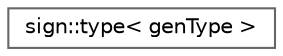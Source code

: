 digraph "Graphical Class Hierarchy"
{
 // LATEX_PDF_SIZE
  bgcolor="transparent";
  edge [fontname=Helvetica,fontsize=10,labelfontname=Helvetica,labelfontsize=10];
  node [fontname=Helvetica,fontsize=10,shape=box,height=0.2,width=0.4];
  rankdir="LR";
  Node0 [id="Node000000",label="sign::type\< genType \>",height=0.2,width=0.4,color="grey40", fillcolor="white", style="filled",URL="$structsign_1_1type.html",tooltip=" "];
}
